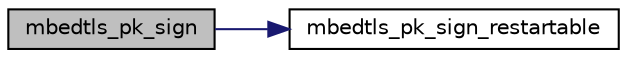 digraph "mbedtls_pk_sign"
{
 // LATEX_PDF_SIZE
  edge [fontname="Helvetica",fontsize="10",labelfontname="Helvetica",labelfontsize="10"];
  node [fontname="Helvetica",fontsize="10",shape=record];
  rankdir="LR";
  Node1 [label="mbedtls_pk_sign",height=0.2,width=0.4,color="black", fillcolor="grey75", style="filled", fontcolor="black",tooltip="Make signature, including padding if relevant."];
  Node1 -> Node2 [color="midnightblue",fontsize="10",style="solid",fontname="Helvetica"];
  Node2 [label="mbedtls_pk_sign_restartable",height=0.2,width=0.4,color="black", fillcolor="white", style="filled",URL="$db/dbd/pk_8c.html#a12d5afa98a4cb6298a8c0f3afd51a20a",tooltip="Restartable version of mbedtls_pk_sign()"];
}
